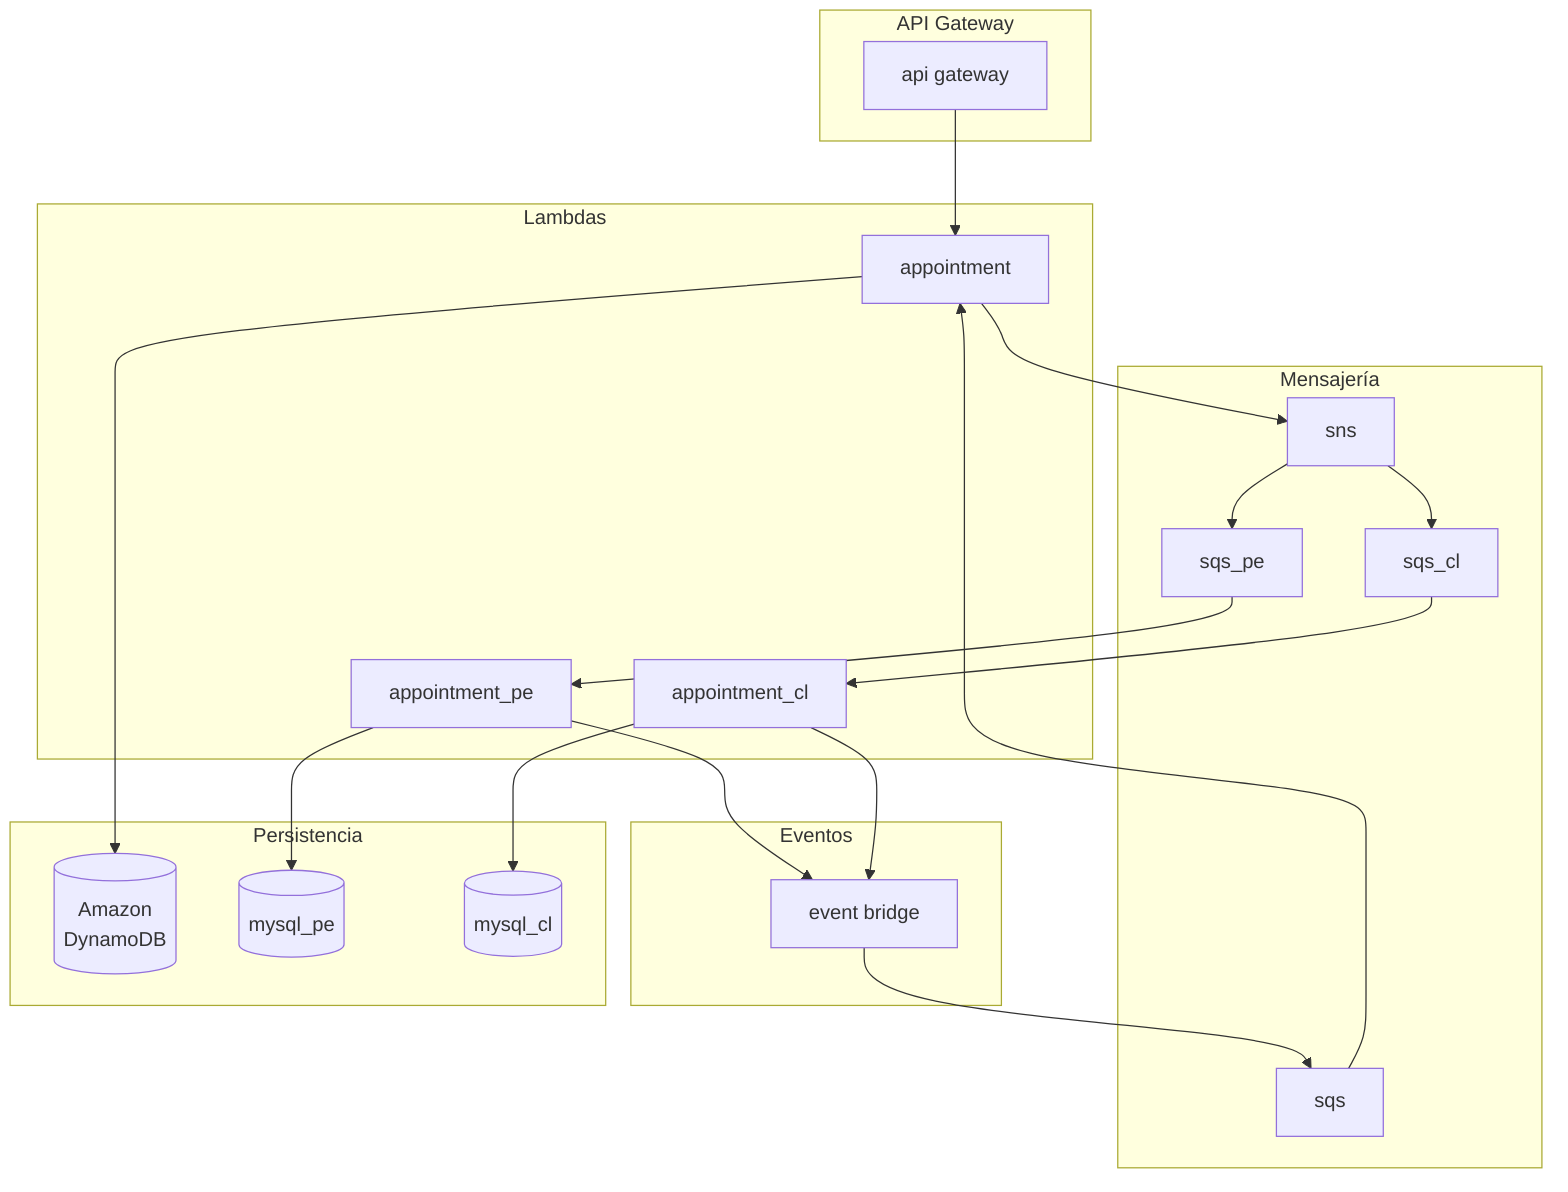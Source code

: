 flowchart TD
    subgraph "API Gateway"
        APIGateway[api gateway]
    end

    subgraph "Lambdas"
        AppointmentLambda[appointment]
        AppointmentPELambda[appointment_pe]
        AppointmentCLLambda[appointment_cl]
    end

    subgraph "Mensajería"
        SNSTopic[sns]
        SQSPE[sqs_pe]
        SQSCL[sqs_cl]
        ConfirmationSQS[sqs]
    end

    subgraph "Eventos"
        EventBridge[event bridge]
    end

    subgraph "Persistencia"
        DynamoDB[(Amazon
        DynamoDB)]
        MYSQLPE[(mysql_pe)]
        MYSQLCL[(mysql_cl)]
    end

    APIGateway --> AppointmentLambda
    AppointmentLambda --> DynamoDB
    AppointmentLambda --> SNSTopic
    ConfirmationSQS --> AppointmentLambda
    SNSTopic --> SQSPE
    SNSTopic --> SQSCL
    SQSPE --> AppointmentPELambda
    SQSCL --> AppointmentCLLambda
    AppointmentPELambda --> MYSQLPE
    AppointmentCLLambda --> MYSQLCL
    AppointmentPELambda --> EventBridge
    AppointmentCLLambda --> EventBridge
    EventBridge --> ConfirmationSQS